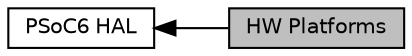 digraph "HW Platforms"
{
  edge [fontname="Helvetica",fontsize="10",labelfontname="Helvetica",labelfontsize="10"];
  node [fontname="Helvetica",fontsize="10",shape=box];
  rankdir=LR;
  Node1 [label="PSoC6 HAL",height=0.2,width=0.4,color="black", fillcolor="white", style="filled",URL="$da/d31/group__co2psoc6.html",tooltip=" "];
  Node0 [label="HW Platforms",height=0.2,width=0.4,color="black", fillcolor="grey75", style="filled", fontcolor="black",tooltip=" "];
  Node1->Node0 [shape=plaintext, dir="back", style="solid"];
}
